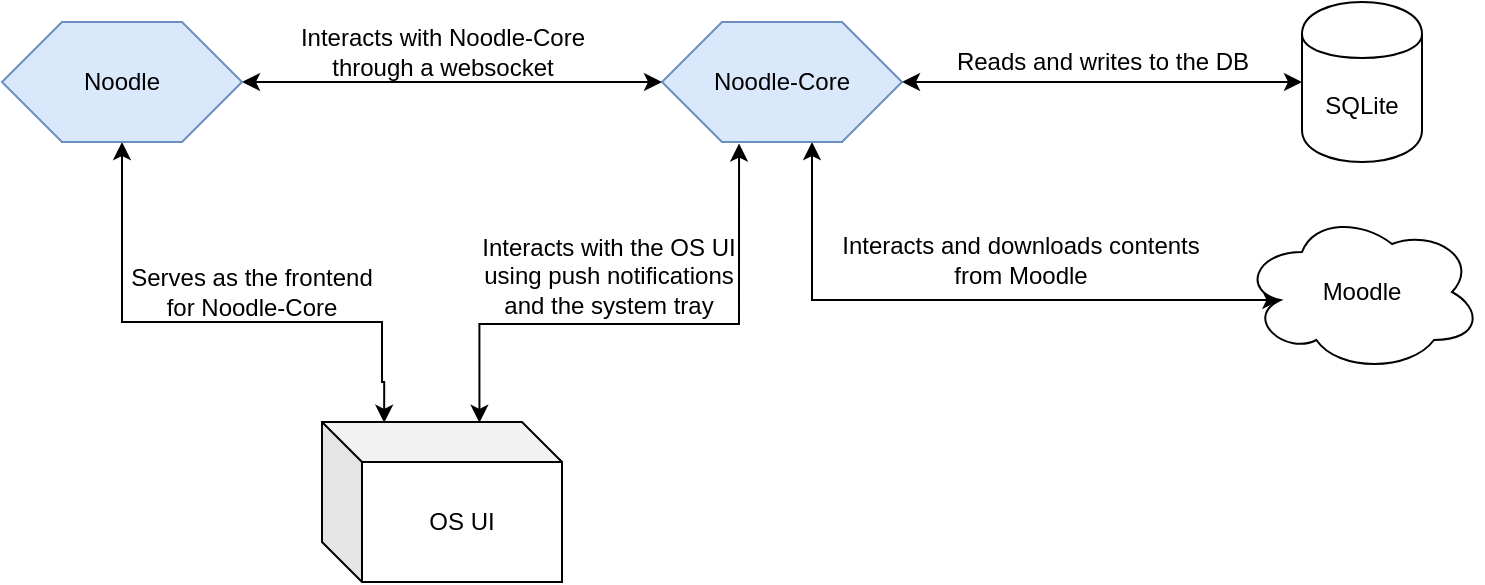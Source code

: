 <mxfile version="12.6.2" type="device"><diagram id="hT6U9Fzc9jzvX0lnWjnn" name="Page-1"><mxGraphModel dx="1023" dy="548" grid="1" gridSize="10" guides="1" tooltips="1" connect="1" arrows="1" fold="1" page="1" pageScale="1" pageWidth="850" pageHeight="1100" math="0" shadow="0"><root><mxCell id="0"/><mxCell id="1" parent="0"/><mxCell id="fF_3RERYLnN8L3A4IfYD-4" style="edgeStyle=orthogonalEdgeStyle;rounded=0;orthogonalLoop=1;jettySize=auto;html=1;exitX=1;exitY=0.5;exitDx=0;exitDy=0;entryX=0;entryY=0.5;entryDx=0;entryDy=0;startArrow=classic;startFill=1;" edge="1" parent="1" source="fF_3RERYLnN8L3A4IfYD-2" target="fF_3RERYLnN8L3A4IfYD-3"><mxGeometry relative="1" as="geometry"/></mxCell><mxCell id="fF_3RERYLnN8L3A4IfYD-7" style="edgeStyle=orthogonalEdgeStyle;rounded=0;orthogonalLoop=1;jettySize=auto;html=1;exitX=0.321;exitY=1.013;exitDx=0;exitDy=0;entryX=0.656;entryY=0.005;entryDx=0;entryDy=0;entryPerimeter=0;startArrow=classic;startFill=1;exitPerimeter=0;" edge="1" parent="1" source="fF_3RERYLnN8L3A4IfYD-2" target="fF_3RERYLnN8L3A4IfYD-6"><mxGeometry relative="1" as="geometry"><Array as="points"><mxPoint x="429" y="381"/><mxPoint x="299" y="381"/></Array></mxGeometry></mxCell><mxCell id="fF_3RERYLnN8L3A4IfYD-8" value="Interacts with the OS UI&lt;br&gt;using push notifications&lt;br&gt;and the system tray" style="text;html=1;align=center;verticalAlign=middle;resizable=0;points=[];labelBackgroundColor=#ffffff;" vertex="1" connectable="0" parent="fF_3RERYLnN8L3A4IfYD-7"><mxGeometry x="-0.437" y="56" relative="1" as="geometry"><mxPoint x="-121.67" y="-10" as="offset"/></mxGeometry></mxCell><mxCell id="fF_3RERYLnN8L3A4IfYD-10" style="edgeStyle=orthogonalEdgeStyle;rounded=0;orthogonalLoop=1;jettySize=auto;html=1;exitX=0.625;exitY=1;exitDx=0;exitDy=0;startArrow=classic;startFill=1;entryX=0.16;entryY=0.55;entryDx=0;entryDy=0;entryPerimeter=0;" edge="1" parent="1" source="fF_3RERYLnN8L3A4IfYD-2" target="fF_3RERYLnN8L3A4IfYD-9"><mxGeometry relative="1" as="geometry"><mxPoint x="670" y="490" as="targetPoint"/><Array as="points"><mxPoint x="465" y="369"/></Array></mxGeometry></mxCell><mxCell id="fF_3RERYLnN8L3A4IfYD-2" value="Noodle-Core" style="shape=hexagon;perimeter=hexagonPerimeter2;whiteSpace=wrap;html=1;fillColor=#dae8fc;strokeColor=#6c8ebf;" vertex="1" parent="1"><mxGeometry x="390" y="230" width="120" height="60" as="geometry"/></mxCell><mxCell id="fF_3RERYLnN8L3A4IfYD-3" value="SQLite" style="shape=cylinder;whiteSpace=wrap;html=1;boundedLbl=1;backgroundOutline=1;" vertex="1" parent="1"><mxGeometry x="710" y="220" width="60" height="80" as="geometry"/></mxCell><mxCell id="fF_3RERYLnN8L3A4IfYD-5" value="Reads and writes to the DB" style="text;html=1;align=center;verticalAlign=middle;resizable=0;points=[];autosize=1;" vertex="1" parent="1"><mxGeometry x="530" y="240" width="160" height="20" as="geometry"/></mxCell><mxCell id="fF_3RERYLnN8L3A4IfYD-6" value="OS UI" style="shape=cube;whiteSpace=wrap;html=1;boundedLbl=1;backgroundOutline=1;darkOpacity=0.05;darkOpacity2=0.1;" vertex="1" parent="1"><mxGeometry x="220" y="430" width="120" height="80" as="geometry"/></mxCell><mxCell id="fF_3RERYLnN8L3A4IfYD-9" value="Moodle" style="ellipse;shape=cloud;whiteSpace=wrap;html=1;" vertex="1" parent="1"><mxGeometry x="680" y="325" width="120" height="80" as="geometry"/></mxCell><mxCell id="fF_3RERYLnN8L3A4IfYD-11" value="Interacts and downloads contents&lt;br&gt;from Moodle" style="text;html=1;align=center;verticalAlign=middle;resizable=0;points=[];labelBackgroundColor=#ffffff;" vertex="1" connectable="0" parent="1"><mxGeometry x="519.997" y="364.999" as="geometry"><mxPoint x="49.14" y="-16.43" as="offset"/></mxGeometry></mxCell><mxCell id="fF_3RERYLnN8L3A4IfYD-13" style="edgeStyle=orthogonalEdgeStyle;rounded=0;orthogonalLoop=1;jettySize=auto;html=1;entryX=0;entryY=0.5;entryDx=0;entryDy=0;startArrow=classic;startFill=1;" edge="1" parent="1" source="fF_3RERYLnN8L3A4IfYD-12" target="fF_3RERYLnN8L3A4IfYD-2"><mxGeometry relative="1" as="geometry"/></mxCell><mxCell id="fF_3RERYLnN8L3A4IfYD-15" style="edgeStyle=orthogonalEdgeStyle;rounded=0;orthogonalLoop=1;jettySize=auto;html=1;startArrow=classic;startFill=1;entryX=0.259;entryY=0.005;entryDx=0;entryDy=0;entryPerimeter=0;" edge="1" parent="1" source="fF_3RERYLnN8L3A4IfYD-12" target="fF_3RERYLnN8L3A4IfYD-6"><mxGeometry relative="1" as="geometry"><mxPoint x="170" y="410" as="targetPoint"/><Array as="points"><mxPoint x="120" y="380"/><mxPoint x="250" y="380"/><mxPoint x="250" y="410"/></Array></mxGeometry></mxCell><mxCell id="fF_3RERYLnN8L3A4IfYD-12" value="Noodle" style="shape=hexagon;perimeter=hexagonPerimeter2;whiteSpace=wrap;html=1;fillColor=#dae8fc;strokeColor=#6c8ebf;" vertex="1" parent="1"><mxGeometry x="60" y="230" width="120" height="60" as="geometry"/></mxCell><mxCell id="fF_3RERYLnN8L3A4IfYD-14" value="Interacts with Noodle-Core&lt;br&gt;through a websocket" style="text;html=1;align=center;verticalAlign=middle;resizable=0;points=[];autosize=1;" vertex="1" parent="1"><mxGeometry x="200" y="230" width="160" height="30" as="geometry"/></mxCell><mxCell id="fF_3RERYLnN8L3A4IfYD-16" value="Serves as the frontend for Noodle-Core" style="text;html=1;strokeColor=none;fillColor=none;align=center;verticalAlign=middle;whiteSpace=wrap;rounded=0;" vertex="1" parent="1"><mxGeometry x="120" y="350" width="130" height="30" as="geometry"/></mxCell></root></mxGraphModel></diagram></mxfile>